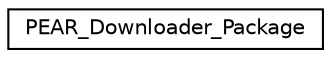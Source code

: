 digraph "Graphical Class Hierarchy"
{
 // LATEX_PDF_SIZE
  edge [fontname="Helvetica",fontsize="10",labelfontname="Helvetica",labelfontsize="10"];
  node [fontname="Helvetica",fontsize="10",shape=record];
  rankdir="LR";
  Node0 [label="PEAR_Downloader_Package",height=0.2,width=0.4,color="black", fillcolor="white", style="filled",URL="$classPEAR__Downloader__Package.html",tooltip=" "];
}
